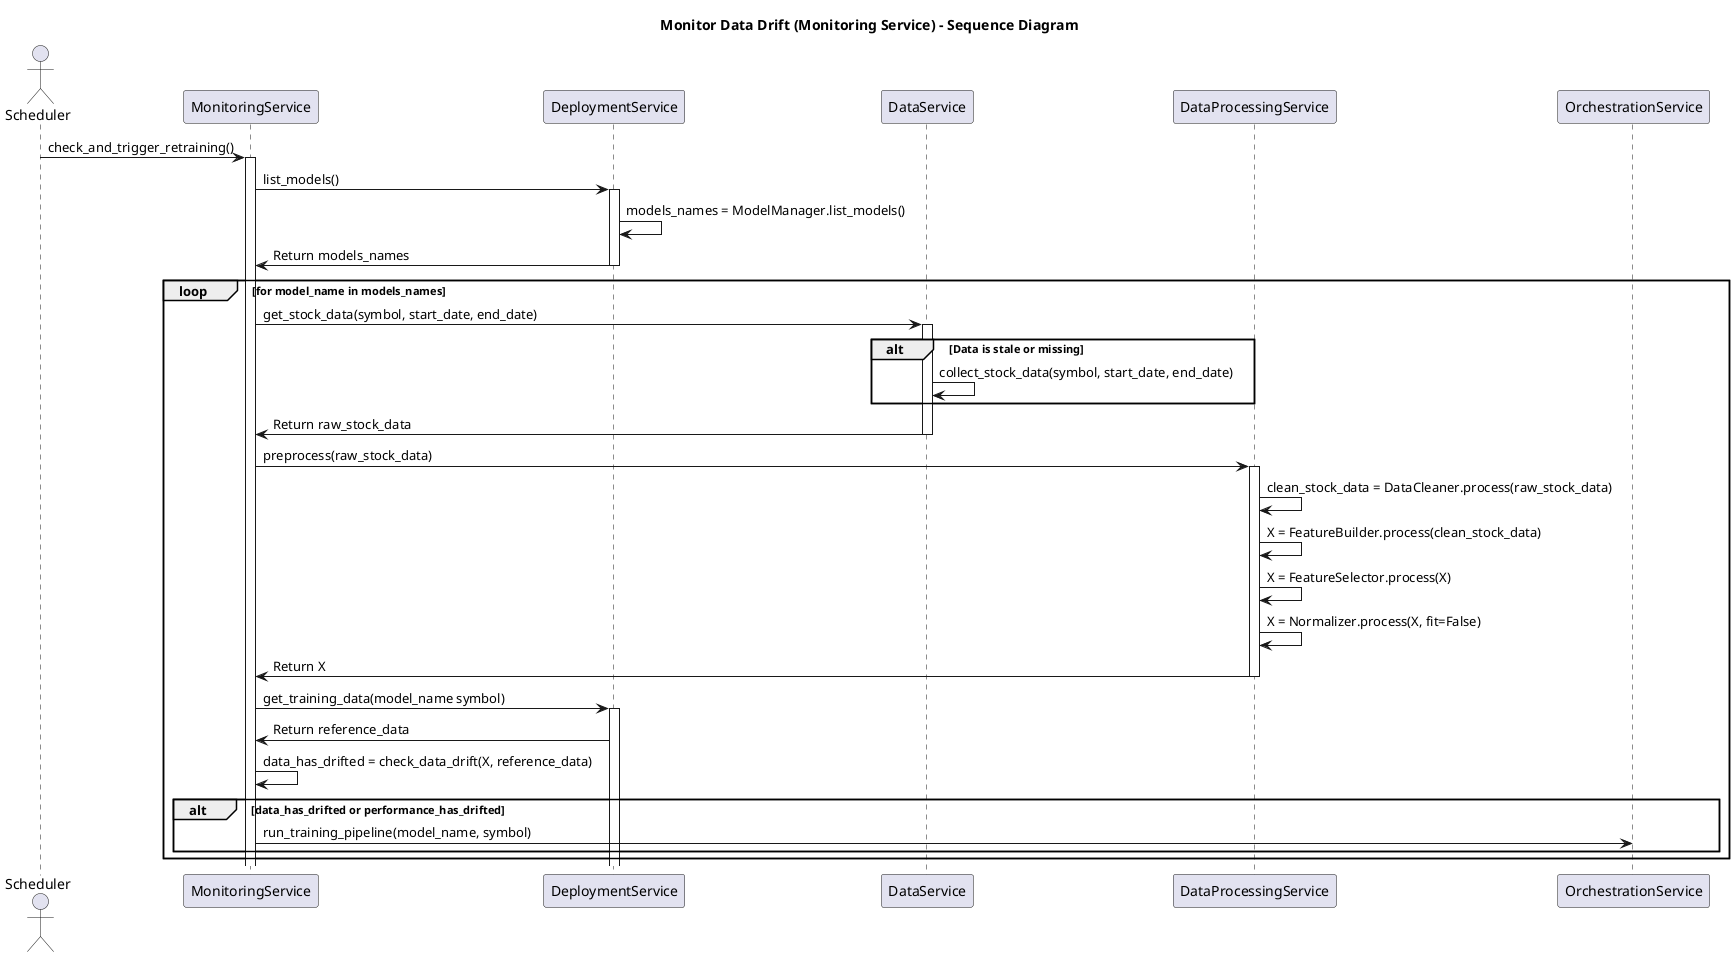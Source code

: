 @startuml

title Monitor Data Drift (Monitoring Service) - Sequence Diagram

Actor "Scheduler" as User
participant MonitoringService
participant DeploymentService
participant DataService
participant DataProcessingService
participant OrchestrationService



User -> MonitoringService : check_and_trigger_retraining()
activate MonitoringService

MonitoringService -> DeploymentService : list_models()
activate DeploymentService
DeploymentService -> DeploymentService : models_names = ModelManager.list_models()
DeploymentService -> MonitoringService : Return models_names
deactivate DeploymentService

loop for model_name in models_names
    MonitoringService -> DataService : get_stock_data(symbol, start_date, end_date)
    activate DataService

    alt Data is stale or missing
        DataService -> DataService : collect_stock_data(symbol, start_date, end_date)
    end
    DataService -> MonitoringService : Return raw_stock_data
    deactivate DataService

    MonitoringService -> DataProcessingService : preprocess(raw_stock_data)
    activate DataProcessingService
    DataProcessingService -> DataProcessingService : clean_stock_data = DataCleaner.process(raw_stock_data)
    DataProcessingService -> DataProcessingService : X = FeatureBuilder.process(clean_stock_data)
    DataProcessingService -> DataProcessingService : X = FeatureSelector.process(X)
    DataProcessingService -> DataProcessingService : X = Normalizer.process(X, fit=False)
    DataProcessingService -> MonitoringService : Return X
    deactivate DataProcessingService
    
    MonitoringService -> DeploymentService : get_training_data(model_name symbol)
    activate DeploymentService
    DeploymentService -> MonitoringService : Return reference_data

    MonitoringService -> MonitoringService : data_has_drifted = check_data_drift(X, reference_data)

    alt data_has_drifted or performance_has_drifted
        MonitoringService -> OrchestrationService : run_training_pipeline(model_name, symbol)
    end
end


@enduml
